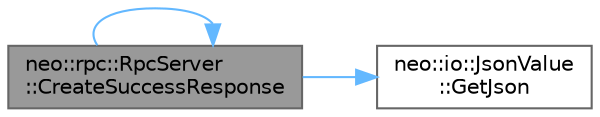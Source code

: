 digraph "neo::rpc::RpcServer::CreateSuccessResponse"
{
 // LATEX_PDF_SIZE
  bgcolor="transparent";
  edge [fontname=Helvetica,fontsize=10,labelfontname=Helvetica,labelfontsize=10];
  node [fontname=Helvetica,fontsize=10,shape=box,height=0.2,width=0.4];
  rankdir="LR";
  Node1 [id="Node000001",label="neo::rpc::RpcServer\l::CreateSuccessResponse",height=0.2,width=0.4,color="gray40", fillcolor="grey60", style="filled", fontcolor="black",tooltip="Create JSON-RPC success response."];
  Node1 -> Node1 [id="edge1_Node000001_Node000001",color="steelblue1",style="solid",tooltip=" "];
  Node1 -> Node2 [id="edge2_Node000001_Node000002",color="steelblue1",style="solid",tooltip=" "];
  Node2 [id="Node000002",label="neo::io::JsonValue\l::GetJson",height=0.2,width=0.4,color="grey40", fillcolor="white", style="filled",URL="$classneo_1_1io_1_1_json_value.html#abe5332e88b98f1edcc1af3babf8f38d8",tooltip=" "];
}
